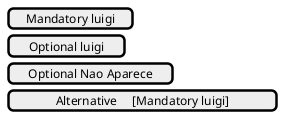 @startsalt featuremodel
{

!procedure $optionalfeature($feature, $aparecer)
!if ($aparecer==1)
  [Optional $feature.children] 
!else
  [Optional Nao Aparece]
!endif
!endprocedure

!procedure $alternativefeature($feature,$optional,$resultlength)
    !if ($optional==1) && ($resultlength==0) 
      [Alternative $optionalfeature($feature,1)]
    !elseif ($optional==0)
      [Alternative princesa nao esta nesse castelo]
    !else
      [Alternative $mandatoryfeature($feature)]    
    !endif 
!endprocedure

!procedure $mandatoryfeature($feature)
    [Mandatory $feature.children]
!endprocedure


!$feature = { "name": "banana na caixa", "parent" : "donkey kong", "children" : "luigi", "component": "meu componente" }
!$aparecer = 1

$mandatoryfeature($feature)

$optionalfeature($feature, $aparecer)
$optionalfeature($feature, 0)

$alternativefeature($feature, 2, 2)
}
@endsalt